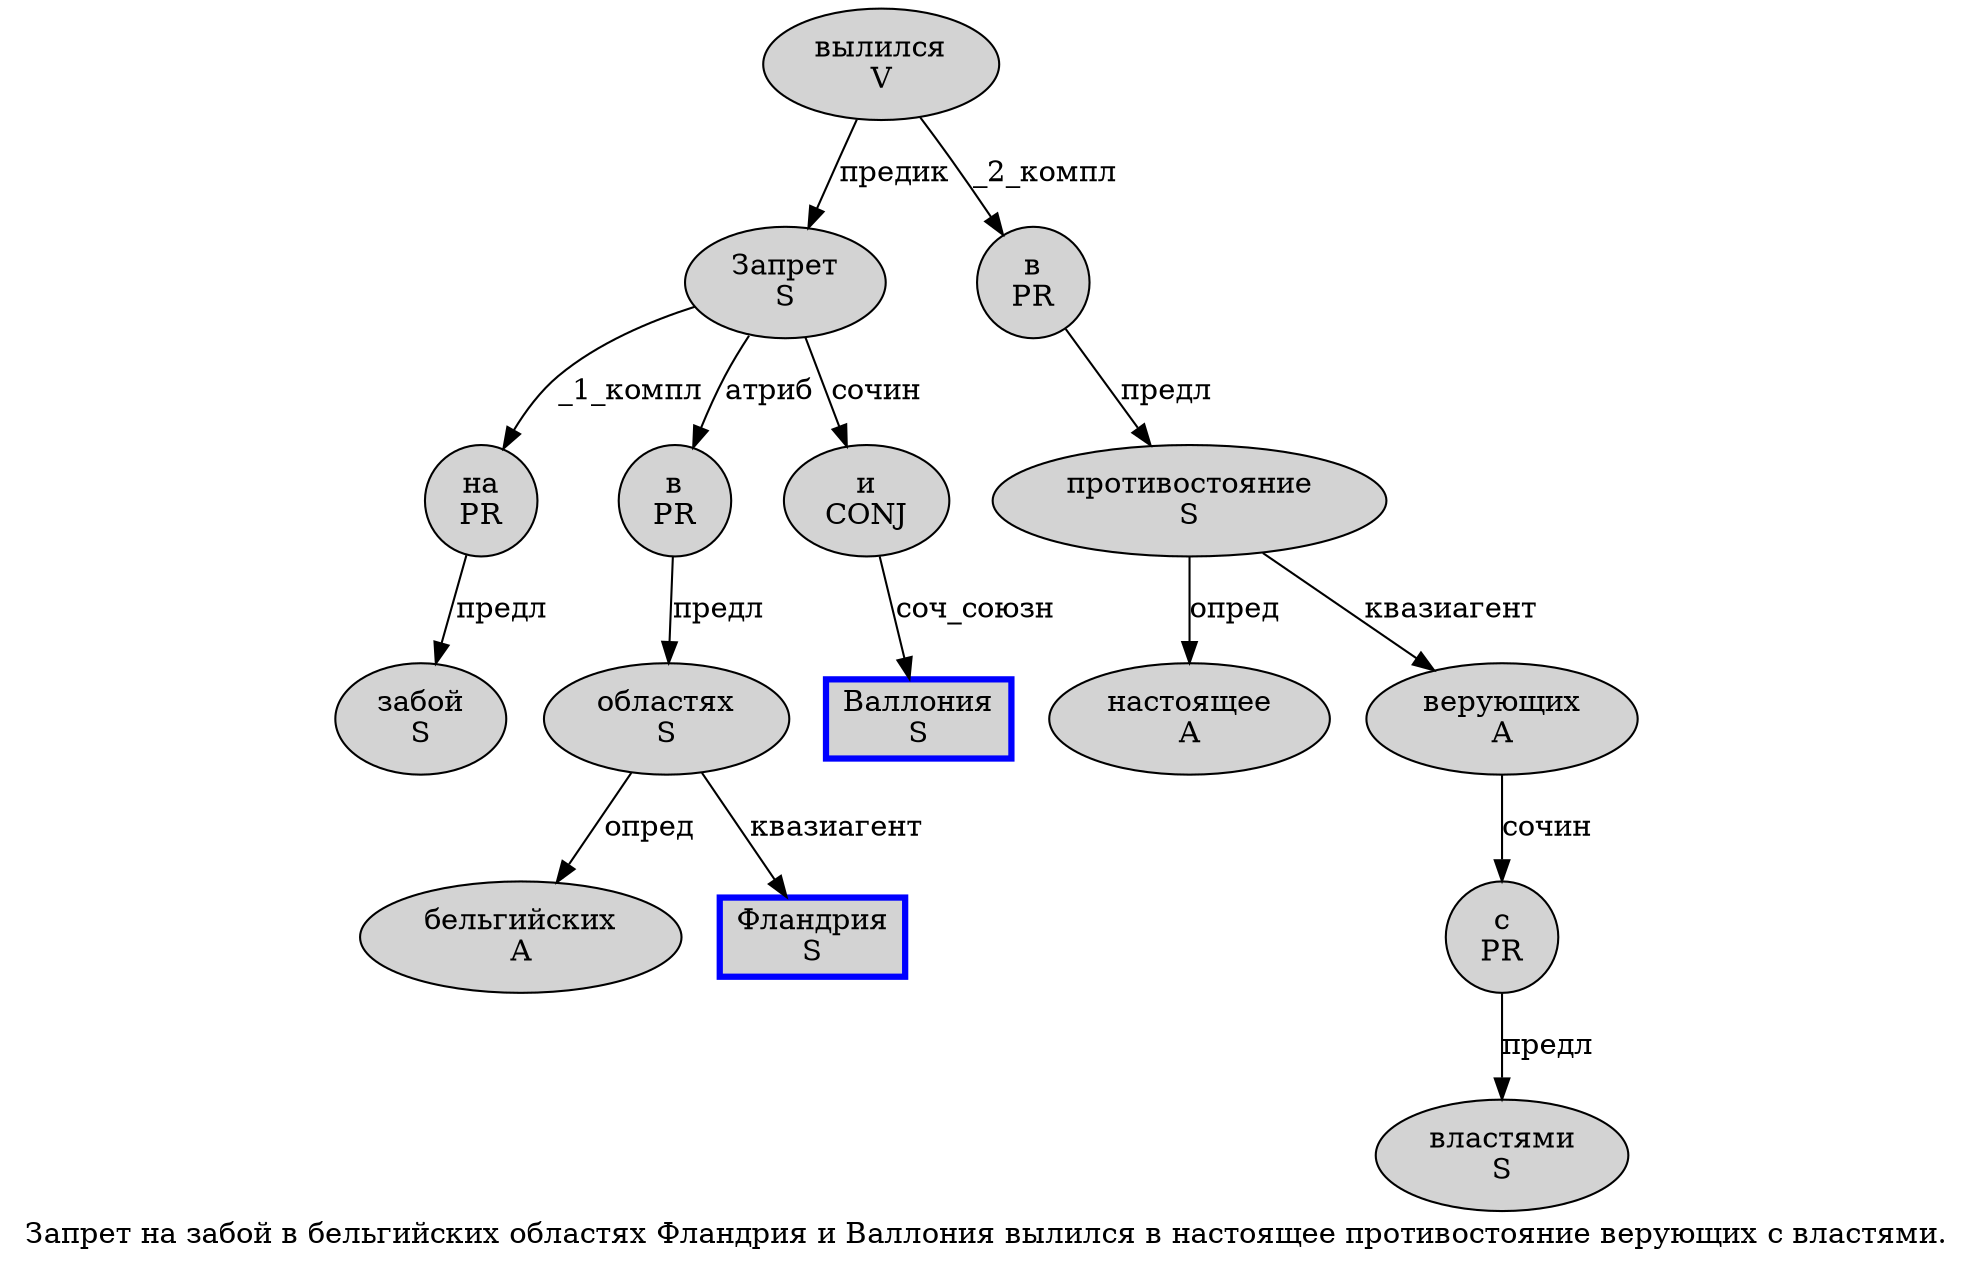 digraph SENTENCE_1420 {
	graph [label="Запрет на забой в бельгийских областях Фландрия и Валлония вылился в настоящее противостояние верующих с властями."]
	node [style=filled]
		0 [label="Запрет
S" color="" fillcolor=lightgray penwidth=1 shape=ellipse]
		1 [label="на
PR" color="" fillcolor=lightgray penwidth=1 shape=ellipse]
		2 [label="забой
S" color="" fillcolor=lightgray penwidth=1 shape=ellipse]
		3 [label="в
PR" color="" fillcolor=lightgray penwidth=1 shape=ellipse]
		4 [label="бельгийских
A" color="" fillcolor=lightgray penwidth=1 shape=ellipse]
		5 [label="областях
S" color="" fillcolor=lightgray penwidth=1 shape=ellipse]
		6 [label="Фландрия
S" color=blue fillcolor=lightgray penwidth=3 shape=box]
		7 [label="и
CONJ" color="" fillcolor=lightgray penwidth=1 shape=ellipse]
		8 [label="Валлония
S" color=blue fillcolor=lightgray penwidth=3 shape=box]
		9 [label="вылился
V" color="" fillcolor=lightgray penwidth=1 shape=ellipse]
		10 [label="в
PR" color="" fillcolor=lightgray penwidth=1 shape=ellipse]
		11 [label="настоящее
A" color="" fillcolor=lightgray penwidth=1 shape=ellipse]
		12 [label="противостояние
S" color="" fillcolor=lightgray penwidth=1 shape=ellipse]
		13 [label="верующих
A" color="" fillcolor=lightgray penwidth=1 shape=ellipse]
		14 [label="с
PR" color="" fillcolor=lightgray penwidth=1 shape=ellipse]
		15 [label="властями
S" color="" fillcolor=lightgray penwidth=1 shape=ellipse]
			5 -> 4 [label="опред"]
			5 -> 6 [label="квазиагент"]
			14 -> 15 [label="предл"]
			7 -> 8 [label="соч_союзн"]
			12 -> 11 [label="опред"]
			12 -> 13 [label="квазиагент"]
			13 -> 14 [label="сочин"]
			0 -> 1 [label="_1_компл"]
			0 -> 3 [label="атриб"]
			0 -> 7 [label="сочин"]
			3 -> 5 [label="предл"]
			1 -> 2 [label="предл"]
			9 -> 0 [label="предик"]
			9 -> 10 [label="_2_компл"]
			10 -> 12 [label="предл"]
}